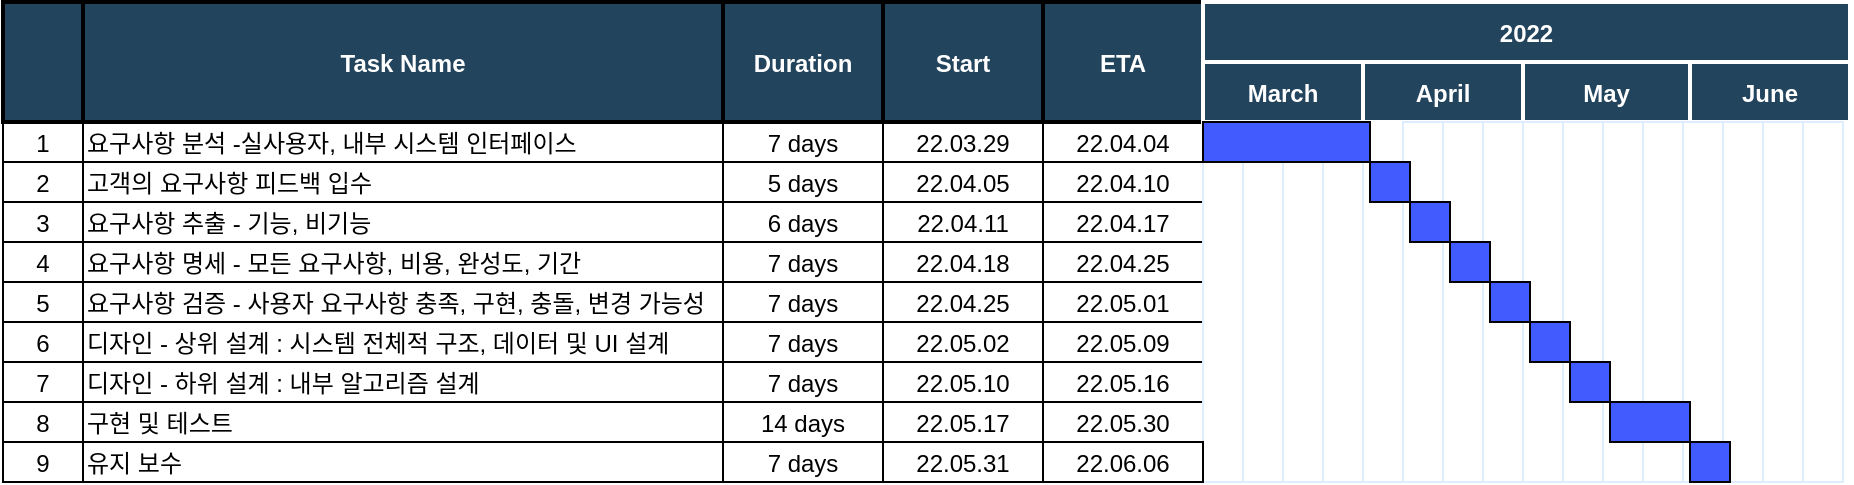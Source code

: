 <mxfile version="17.4.3" type="github">
  <diagram name="Page-1" id="8378b5f6-a2b2-b727-a746-972ab9d02e00">
    <mxGraphModel dx="1188" dy="668" grid="1" gridSize="10" guides="1" tooltips="1" connect="0" arrows="1" fold="1" page="1" pageScale="1.5" pageWidth="1169" pageHeight="827" background="none" math="0" shadow="0">
      <root>
        <mxCell id="0" />
        <mxCell id="1" parent="0" />
        <mxCell id="63" value="1" style="strokeColor=default;" parent="1" vertex="1">
          <mxGeometry x="86.5" y="380" width="40" height="20" as="geometry" />
        </mxCell>
        <mxCell id="64" value="요구사항 분석 -실사용자, 내부 시스템 인터페이스" style="align=left;strokeColor=default;" parent="1" vertex="1">
          <mxGeometry x="126.5" y="380" width="320" height="20" as="geometry" />
        </mxCell>
        <mxCell id="65" value="7 days" style="strokeColor=default;" parent="1" vertex="1">
          <mxGeometry x="446.5" y="380" width="80.0" height="20" as="geometry" />
        </mxCell>
        <mxCell id="66" value="22.03.29" style="strokeColor=default;" parent="1" vertex="1">
          <mxGeometry x="526.5" y="380" width="80.0" height="20" as="geometry" />
        </mxCell>
        <mxCell id="67" value="22.04.04" style="strokeColor=default;" parent="1" vertex="1">
          <mxGeometry x="606.5" y="380.0" width="80.0" height="20" as="geometry" />
        </mxCell>
        <mxCell id="69" value="2" style="strokeColor=default;" parent="1" vertex="1">
          <mxGeometry x="86.5" y="400.0" width="40" height="20" as="geometry" />
        </mxCell>
        <mxCell id="70" value="고객의 요구사항 피드백 입수" style="align=left;strokeColor=default;" parent="1" vertex="1">
          <mxGeometry x="126.5" y="400.0" width="320.0" height="20" as="geometry" />
        </mxCell>
        <mxCell id="71" value="5 days" style="strokeColor=default;" parent="1" vertex="1">
          <mxGeometry x="446.5" y="400.0" width="80.0" height="20" as="geometry" />
        </mxCell>
        <mxCell id="72" value="22.04.05" style="strokeColor=default;" parent="1" vertex="1">
          <mxGeometry x="526.5" y="400.0" width="80.0" height="20" as="geometry" />
        </mxCell>
        <mxCell id="73" value="22.04.10" style="strokeColor=default;" parent="1" vertex="1">
          <mxGeometry x="606.5" y="400.0" width="80.0" height="20" as="geometry" />
        </mxCell>
        <mxCell id="74" value="3" style="strokeColor=default;" parent="1" vertex="1">
          <mxGeometry x="86.5" y="420.0" width="40" height="20" as="geometry" />
        </mxCell>
        <mxCell id="75" value="요구사항 추출 - 기능, 비기능" style="align=left;strokeColor=default;" parent="1" vertex="1">
          <mxGeometry x="126.5" y="420.0" width="320.0" height="20.0" as="geometry" />
        </mxCell>
        <mxCell id="76" value="6 days" style="strokeColor=default;" parent="1" vertex="1">
          <mxGeometry x="446.5" y="420.0" width="80.0" height="20" as="geometry" />
        </mxCell>
        <mxCell id="77" value="22.04.11" style="strokeColor=default;" parent="1" vertex="1">
          <mxGeometry x="526.5" y="420.0" width="80.0" height="20" as="geometry" />
        </mxCell>
        <mxCell id="78" value="22.04.17" style="strokeColor=default;" parent="1" vertex="1">
          <mxGeometry x="606.5" y="420" width="80.0" height="20" as="geometry" />
        </mxCell>
        <mxCell id="79" value="4" style="strokeColor=default;" parent="1" vertex="1">
          <mxGeometry x="86.5" y="440.0" width="40" height="20" as="geometry" />
        </mxCell>
        <mxCell id="80" value="요구사항 명세 - 모든 요구사항, 비용, 완성도, 기간" style="align=left;strokeColor=default;" parent="1" vertex="1">
          <mxGeometry x="126.5" y="440.0" width="320" height="20" as="geometry" />
        </mxCell>
        <mxCell id="81" value="7 days" style="strokeColor=default;" parent="1" vertex="1">
          <mxGeometry x="446.5" y="440.0" width="80.0" height="20" as="geometry" />
        </mxCell>
        <mxCell id="82" value="22.04.18" style="strokeColor=default;" parent="1" vertex="1">
          <mxGeometry x="526.5" y="440.0" width="80.0" height="20" as="geometry" />
        </mxCell>
        <mxCell id="83" value="22.04.25" style="strokeColor=default;" parent="1" vertex="1">
          <mxGeometry x="606.5" y="440.0" width="80.0" height="20" as="geometry" />
        </mxCell>
        <mxCell id="84" value="5" style="strokeColor=default;" parent="1" vertex="1">
          <mxGeometry x="86.5" y="460.0" width="40" height="20" as="geometry" />
        </mxCell>
        <mxCell id="85" value="요구사항 검증 - 사용자 요구사항 충족, 구현, 충돌, 변경 가능성" style="align=left;strokeColor=default;" parent="1" vertex="1">
          <mxGeometry x="126.5" y="460.0" width="320.0" height="20" as="geometry" />
        </mxCell>
        <mxCell id="86" value="7 days" style="strokeColor=default;" parent="1" vertex="1">
          <mxGeometry x="446.5" y="460.0" width="80.0" height="20" as="geometry" />
        </mxCell>
        <mxCell id="87" value="22.04.25" style="strokeColor=default;" parent="1" vertex="1">
          <mxGeometry x="526.5" y="460.0" width="80.0" height="20" as="geometry" />
        </mxCell>
        <mxCell id="88" value="22.05.01" style="strokeColor=default;" parent="1" vertex="1">
          <mxGeometry x="606.5" y="460.0" width="80.0" height="20" as="geometry" />
        </mxCell>
        <mxCell id="89" value="6" style="strokeColor=default;" parent="1" vertex="1">
          <mxGeometry x="86.5" y="480.0" width="40" height="20" as="geometry" />
        </mxCell>
        <mxCell id="90" value="디자인 - 상위 설계 : 시스템 전체적 구조, 데이터 및 UI 설계" style="align=left;strokeColor=default;" parent="1" vertex="1">
          <mxGeometry x="126.5" y="480.0" width="320.0" height="20" as="geometry" />
        </mxCell>
        <mxCell id="91" value="7 days" style="strokeColor=default;" parent="1" vertex="1">
          <mxGeometry x="446.5" y="480.0" width="80.0" height="20" as="geometry" />
        </mxCell>
        <mxCell id="92" value="22.05.02" style="strokeColor=default;" parent="1" vertex="1">
          <mxGeometry x="526.5" y="480.0" width="80.0" height="20" as="geometry" />
        </mxCell>
        <mxCell id="93" value="22.05.09" style="strokeColor=default;" parent="1" vertex="1">
          <mxGeometry x="606.5" y="480.0" width="80.0" height="20" as="geometry" />
        </mxCell>
        <mxCell id="94" value="7" style="strokeColor=default;" parent="1" vertex="1">
          <mxGeometry x="86.5" y="500.0" width="40" height="20" as="geometry" />
        </mxCell>
        <mxCell id="95" value="디자인 - 하위 설계 : 내부 알고리즘 설계" style="align=left;strokeColor=default;" parent="1" vertex="1">
          <mxGeometry x="126.5" y="500.0" width="320.0" height="20" as="geometry" />
        </mxCell>
        <mxCell id="96" value="7 days" style="strokeColor=default;" parent="1" vertex="1">
          <mxGeometry x="446.5" y="500.0" width="80.0" height="20" as="geometry" />
        </mxCell>
        <mxCell id="97" value="22.05.10" style="strokeColor=default;" parent="1" vertex="1">
          <mxGeometry x="526.5" y="500.0" width="80.0" height="20" as="geometry" />
        </mxCell>
        <mxCell id="98" value="22.05.16" style="strokeColor=default;" parent="1" vertex="1">
          <mxGeometry x="606.5" y="500.0" width="80.0" height="20" as="geometry" />
        </mxCell>
        <mxCell id="99" value="8" style="strokeColor=default;" parent="1" vertex="1">
          <mxGeometry x="86.5" y="520.0" width="40" height="20" as="geometry" />
        </mxCell>
        <mxCell id="100" value="구현 및 테스트" style="align=left;strokeColor=default;" parent="1" vertex="1">
          <mxGeometry x="126.5" y="520.0" width="320.0" height="20" as="geometry" />
        </mxCell>
        <mxCell id="101" value="14 days" style="strokeColor=default;" parent="1" vertex="1">
          <mxGeometry x="446.5" y="520.0" width="80.0" height="20" as="geometry" />
        </mxCell>
        <mxCell id="102" value="22.05.17" style="strokeColor=default;" parent="1" vertex="1">
          <mxGeometry x="526.5" y="520.0" width="80.0" height="20" as="geometry" />
        </mxCell>
        <mxCell id="103" value="22.05.30" style="strokeColor=default;" parent="1" vertex="1">
          <mxGeometry x="606.5" y="520.0" width="80.0" height="20" as="geometry" />
        </mxCell>
        <mxCell id="2" value="Task Name" style="fillColor=#23445D;strokeColor=default;strokeWidth=2;fontColor=#FFFFFF;fontStyle=1" parent="1" vertex="1">
          <mxGeometry x="126.5" y="320" width="320" height="60" as="geometry" />
        </mxCell>
        <mxCell id="3" value="" style="fillColor=#23445D;strokeColor=default;strokeWidth=2;fontColor=#FFFFFF;fontStyle=1" parent="1" vertex="1">
          <mxGeometry x="86.5" y="320" width="40" height="60" as="geometry" />
        </mxCell>
        <mxCell id="12" value="Duration" style="fillColor=#23445D;strokeColor=default;strokeWidth=2;fontColor=#FFFFFF;fontStyle=1" parent="1" vertex="1">
          <mxGeometry x="446.5" y="320" width="80" height="60" as="geometry" />
        </mxCell>
        <mxCell id="13" value="Start" style="fillColor=#23445D;strokeColor=default;strokeWidth=2;fontColor=#FFFFFF;fontStyle=1" parent="1" vertex="1">
          <mxGeometry x="526.5" y="320" width="80" height="60" as="geometry" />
        </mxCell>
        <mxCell id="14" value="ETA" style="fillColor=#23445D;strokeColor=default;strokeWidth=2;fontColor=#FFFFFF;fontStyle=1" parent="1" vertex="1">
          <mxGeometry x="606.5" y="320" width="80" height="60" as="geometry" />
        </mxCell>
        <mxCell id="A925nZ6R7FKqadm6awqx-327" value="" style="strokeColor=#DEEDFF" parent="1" vertex="1">
          <mxGeometry x="686.5" y="380" width="20" height="180" as="geometry" />
        </mxCell>
        <mxCell id="A925nZ6R7FKqadm6awqx-328" value="" style="strokeColor=#DEEDFF" parent="1" vertex="1">
          <mxGeometry x="706.5" y="380" width="20" height="180" as="geometry" />
        </mxCell>
        <mxCell id="A925nZ6R7FKqadm6awqx-329" value="" style="strokeColor=#DEEDFF" parent="1" vertex="1">
          <mxGeometry x="726.5" y="380" width="20" height="180" as="geometry" />
        </mxCell>
        <mxCell id="A925nZ6R7FKqadm6awqx-330" value="" style="strokeColor=#DEEDFF" parent="1" vertex="1">
          <mxGeometry x="746.5" y="380" width="20" height="180" as="geometry" />
        </mxCell>
        <mxCell id="A925nZ6R7FKqadm6awqx-331" value="" style="strokeColor=#DEEDFF" parent="1" vertex="1">
          <mxGeometry x="766.5" y="380" width="20" height="180" as="geometry" />
        </mxCell>
        <mxCell id="A925nZ6R7FKqadm6awqx-440" value="2022" style="fillColor=#23445D;strokeColor=#FFFFFF;strokeWidth=2;fontColor=#FFFFFF;fontStyle=1" parent="1" vertex="1">
          <mxGeometry x="686.5" y="320" width="323.5" height="30" as="geometry" />
        </mxCell>
        <mxCell id="A925nZ6R7FKqadm6awqx-441" value="March" style="fillColor=#23445D;strokeColor=#FFFFFF;strokeWidth=2;fontColor=#FFFFFF;fontStyle=1" parent="1" vertex="1">
          <mxGeometry x="686.5" y="350" width="80" height="30" as="geometry" />
        </mxCell>
        <mxCell id="A925nZ6R7FKqadm6awqx-442" value="April" style="fillColor=#23445D;strokeColor=#FFFFFF;strokeWidth=2;fontColor=#FFFFFF;fontStyle=1" parent="1" vertex="1">
          <mxGeometry x="766.5" y="350" width="80" height="30" as="geometry" />
        </mxCell>
        <mxCell id="A925nZ6R7FKqadm6awqx-443" value="May" style="fillColor=#23445D;strokeColor=#FFFFFF;strokeWidth=2;fontColor=#FFFFFF;fontStyle=1" parent="1" vertex="1">
          <mxGeometry x="846.5" y="350" width="83.5" height="30" as="geometry" />
        </mxCell>
        <mxCell id="A925nZ6R7FKqadm6awqx-444" value="June" style="fillColor=#23445D;strokeColor=#FFFFFF;strokeWidth=2;fontColor=#FFFFFF;fontStyle=1" parent="1" vertex="1">
          <mxGeometry x="930" y="350" width="80" height="30" as="geometry" />
        </mxCell>
        <mxCell id="A925nZ6R7FKqadm6awqx-472" value="" style="strokeColor=#DEEDFF" parent="1" vertex="1">
          <mxGeometry x="986.5" y="380" width="20" height="180" as="geometry" />
        </mxCell>
        <mxCell id="A925nZ6R7FKqadm6awqx-473" value="" style="strokeColor=#DEEDFF" parent="1" vertex="1">
          <mxGeometry x="786.5" y="380" width="20" height="180" as="geometry" />
        </mxCell>
        <mxCell id="A925nZ6R7FKqadm6awqx-474" value="" style="strokeColor=#DEEDFF" parent="1" vertex="1">
          <mxGeometry x="806.5" y="380" width="20" height="180" as="geometry" />
        </mxCell>
        <mxCell id="A925nZ6R7FKqadm6awqx-475" value="" style="strokeColor=#DEEDFF" parent="1" vertex="1">
          <mxGeometry x="826.5" y="380" width="20" height="180" as="geometry" />
        </mxCell>
        <mxCell id="A925nZ6R7FKqadm6awqx-476" value="" style="strokeColor=#DEEDFF" parent="1" vertex="1">
          <mxGeometry x="846.5" y="380" width="20" height="180" as="geometry" />
        </mxCell>
        <mxCell id="A925nZ6R7FKqadm6awqx-477" value="" style="strokeColor=#DEEDFF" parent="1" vertex="1">
          <mxGeometry x="866.5" y="380" width="20" height="180" as="geometry" />
        </mxCell>
        <mxCell id="A925nZ6R7FKqadm6awqx-478" value="" style="strokeColor=#DEEDFF" parent="1" vertex="1">
          <mxGeometry x="886.5" y="380" width="20" height="180" as="geometry" />
        </mxCell>
        <mxCell id="A925nZ6R7FKqadm6awqx-479" value="" style="strokeColor=#DEEDFF" parent="1" vertex="1">
          <mxGeometry x="906.5" y="380" width="20" height="180" as="geometry" />
        </mxCell>
        <mxCell id="A925nZ6R7FKqadm6awqx-480" value="" style="strokeColor=#DEEDFF" parent="1" vertex="1">
          <mxGeometry x="926.5" y="380" width="20" height="180" as="geometry" />
        </mxCell>
        <mxCell id="A925nZ6R7FKqadm6awqx-481" value="" style="strokeColor=#DEEDFF" parent="1" vertex="1">
          <mxGeometry x="946.5" y="380" width="20" height="180" as="geometry" />
        </mxCell>
        <mxCell id="A925nZ6R7FKqadm6awqx-482" value="" style="strokeColor=#DEEDFF" parent="1" vertex="1">
          <mxGeometry x="966.5" y="380" width="20" height="180" as="geometry" />
        </mxCell>
        <mxCell id="A925nZ6R7FKqadm6awqx-483" value="" style="rounded=0;whiteSpace=wrap;html=1;labelBackgroundColor=none;fillColor=#425BFF;" parent="1" vertex="1">
          <mxGeometry x="686.5" y="380" width="83.5" height="20" as="geometry" />
        </mxCell>
        <mxCell id="A925nZ6R7FKqadm6awqx-485" value="" style="rounded=0;whiteSpace=wrap;html=1;labelBackgroundColor=none;fillColor=#425BFF;" parent="1" vertex="1">
          <mxGeometry x="770" y="400" width="20" height="20" as="geometry" />
        </mxCell>
        <mxCell id="5OhmdpWQQGVqoMQIDBhA-103" value="9" style="strokeColor=default;" vertex="1" parent="1">
          <mxGeometry x="86.5" y="540.0" width="40" height="20" as="geometry" />
        </mxCell>
        <mxCell id="5OhmdpWQQGVqoMQIDBhA-104" value="유지 보수" style="align=left;strokeColor=default;" vertex="1" parent="1">
          <mxGeometry x="126.5" y="540.0" width="320.0" height="20" as="geometry" />
        </mxCell>
        <mxCell id="5OhmdpWQQGVqoMQIDBhA-105" value="7 days" style="strokeColor=default;" vertex="1" parent="1">
          <mxGeometry x="446.5" y="540.0" width="80.0" height="20" as="geometry" />
        </mxCell>
        <mxCell id="5OhmdpWQQGVqoMQIDBhA-106" value="22.05.31" style="strokeColor=default;" vertex="1" parent="1">
          <mxGeometry x="526.5" y="540.0" width="80.0" height="20" as="geometry" />
        </mxCell>
        <mxCell id="5OhmdpWQQGVqoMQIDBhA-107" value="22.06.06" style="strokeColor=default;" vertex="1" parent="1">
          <mxGeometry x="606.5" y="540.0" width="80.0" height="20" as="geometry" />
        </mxCell>
        <mxCell id="5OhmdpWQQGVqoMQIDBhA-109" value="" style="rounded=0;whiteSpace=wrap;html=1;labelBackgroundColor=none;fillColor=#425BFF;" vertex="1" parent="1">
          <mxGeometry x="790" y="420" width="20" height="20" as="geometry" />
        </mxCell>
        <mxCell id="5OhmdpWQQGVqoMQIDBhA-110" value="" style="rounded=0;whiteSpace=wrap;html=1;labelBackgroundColor=none;fillColor=#425BFF;" vertex="1" parent="1">
          <mxGeometry x="810" y="440" width="20" height="20" as="geometry" />
        </mxCell>
        <mxCell id="5OhmdpWQQGVqoMQIDBhA-111" value="" style="rounded=0;whiteSpace=wrap;html=1;labelBackgroundColor=none;fillColor=#425BFF;" vertex="1" parent="1">
          <mxGeometry x="830" y="460" width="20" height="20" as="geometry" />
        </mxCell>
        <mxCell id="5OhmdpWQQGVqoMQIDBhA-112" value="" style="rounded=0;whiteSpace=wrap;html=1;labelBackgroundColor=none;fillColor=#425BFF;" vertex="1" parent="1">
          <mxGeometry x="850" y="480" width="20" height="20" as="geometry" />
        </mxCell>
        <mxCell id="5OhmdpWQQGVqoMQIDBhA-113" value="" style="rounded=0;whiteSpace=wrap;html=1;labelBackgroundColor=none;fillColor=#425BFF;" vertex="1" parent="1">
          <mxGeometry x="870" y="500" width="20" height="20" as="geometry" />
        </mxCell>
        <mxCell id="5OhmdpWQQGVqoMQIDBhA-114" value="" style="rounded=0;whiteSpace=wrap;html=1;labelBackgroundColor=none;fillColor=#425BFF;" vertex="1" parent="1">
          <mxGeometry x="890" y="520" width="40" height="20" as="geometry" />
        </mxCell>
        <mxCell id="5OhmdpWQQGVqoMQIDBhA-115" value="" style="rounded=0;whiteSpace=wrap;html=1;labelBackgroundColor=none;fillColor=#425BFF;" vertex="1" parent="1">
          <mxGeometry x="930" y="540" width="20" height="20" as="geometry" />
        </mxCell>
      </root>
    </mxGraphModel>
  </diagram>
</mxfile>
